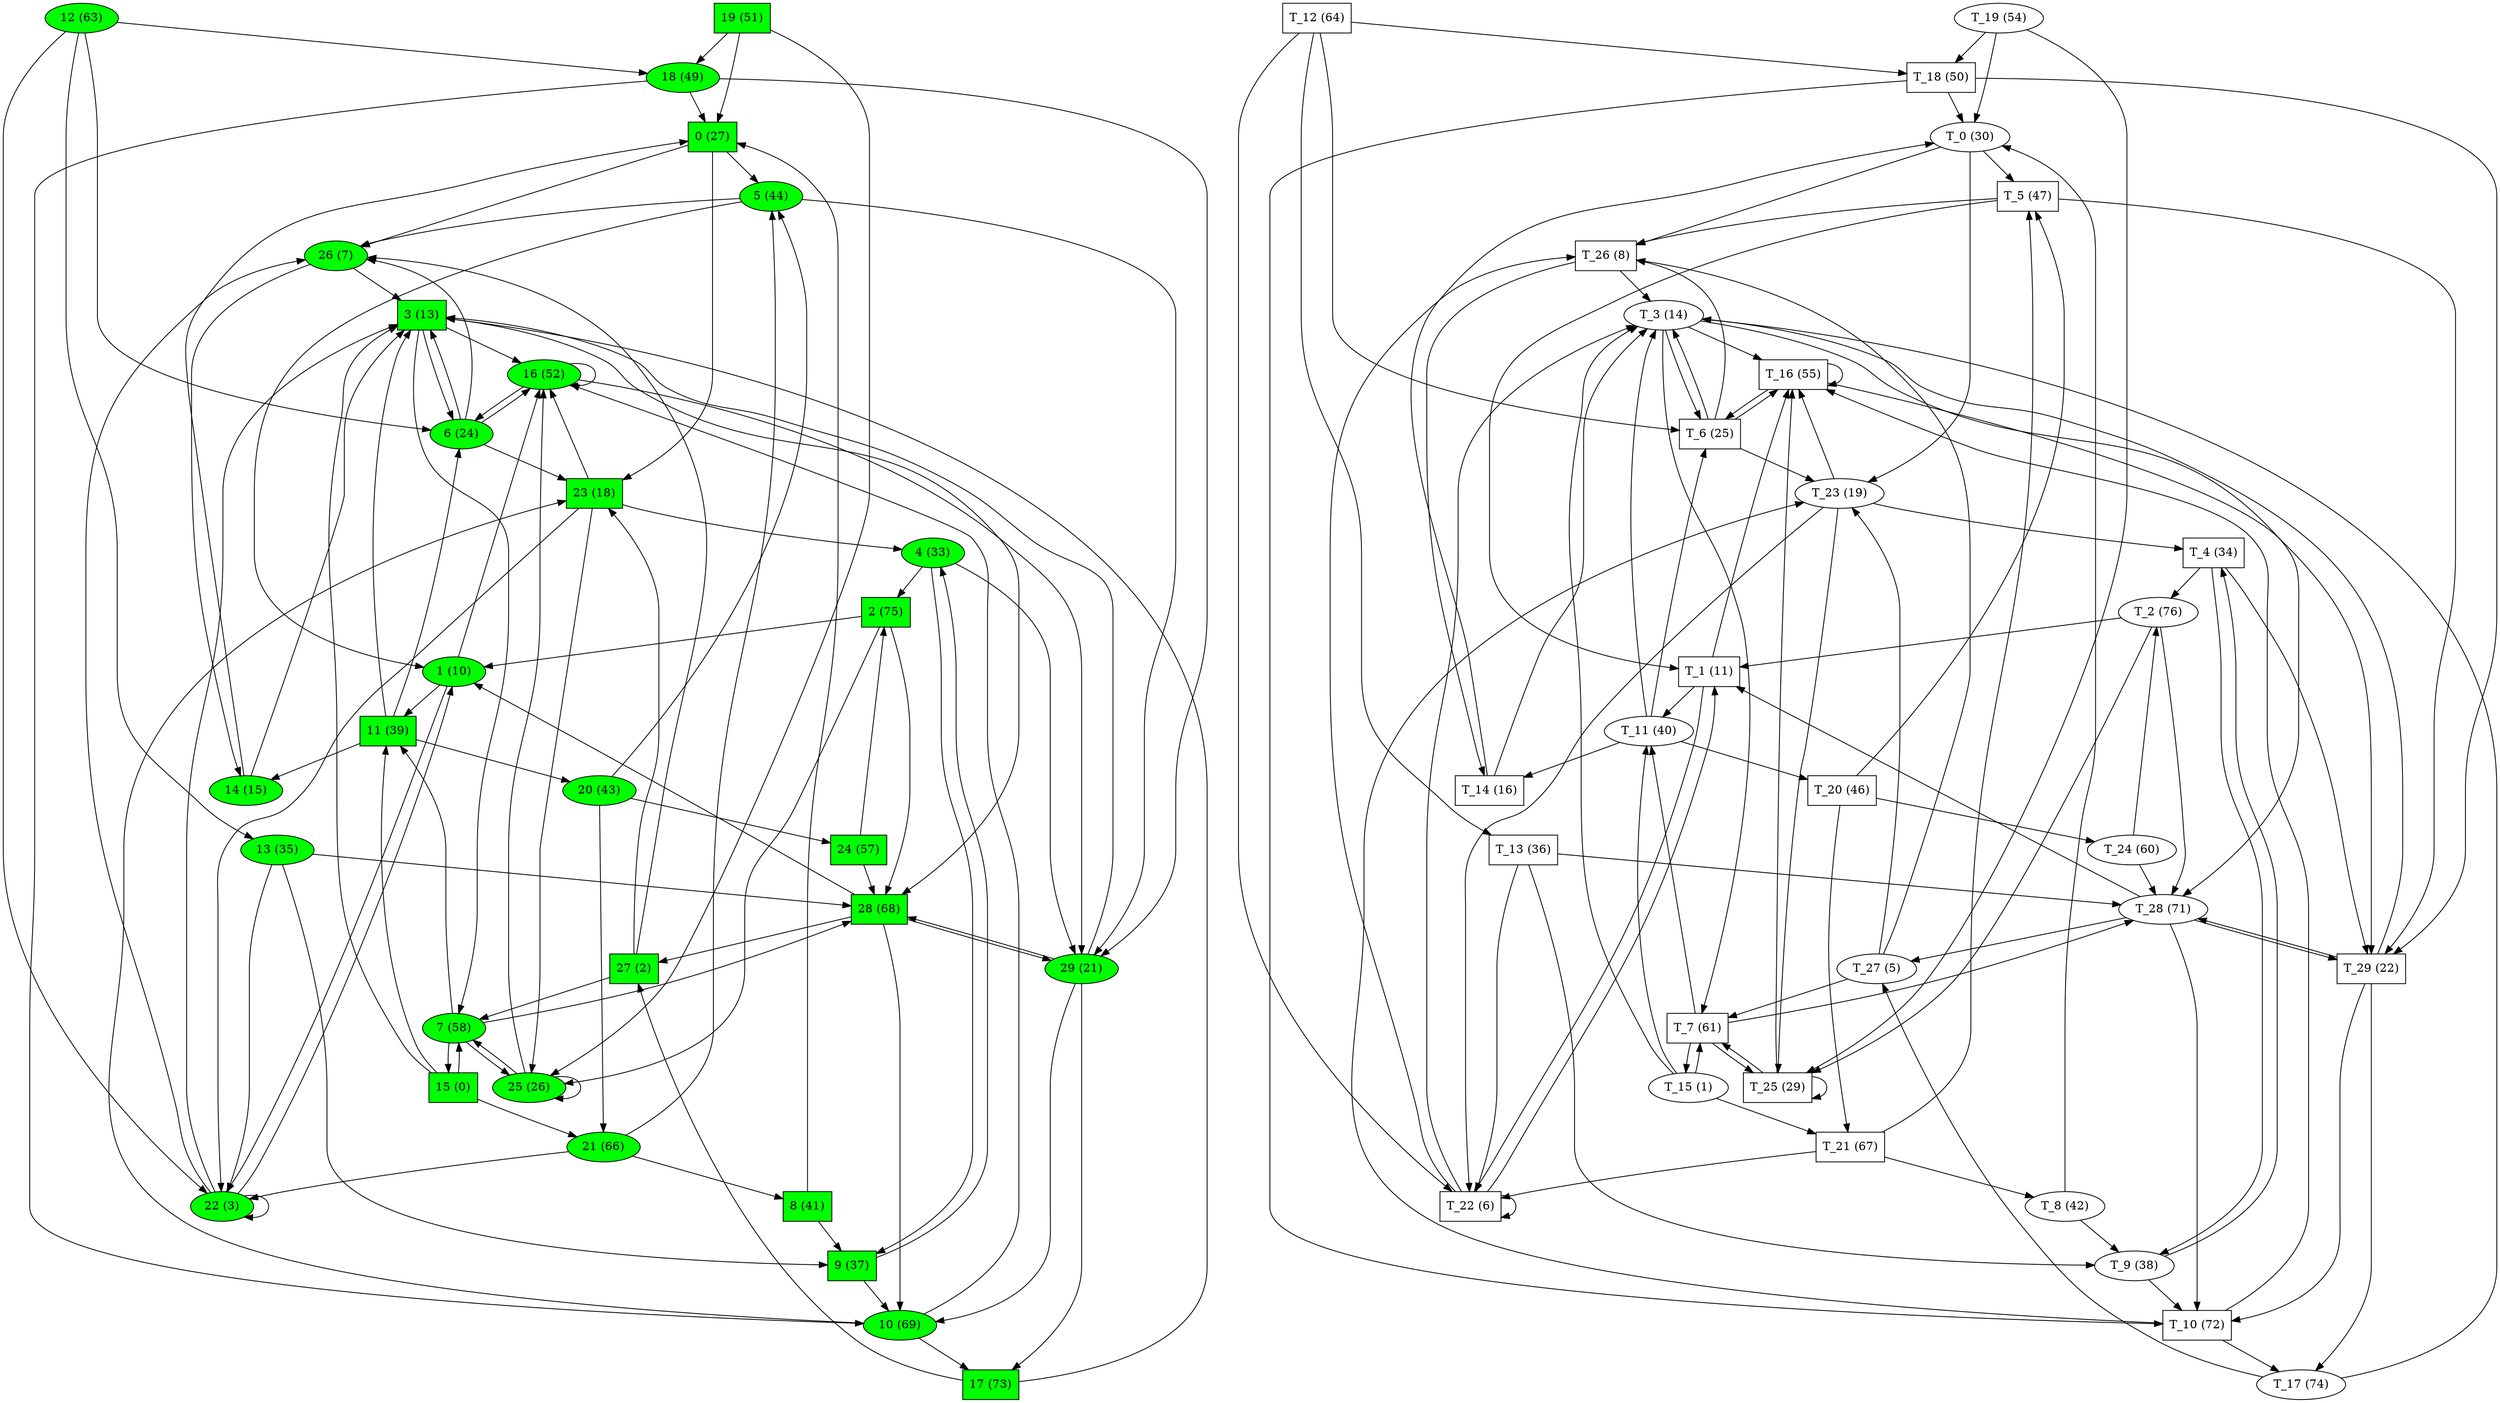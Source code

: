 digraph G { 
"0"[label="\N (27)", fillcolor=green, style=filled, shape=polygon ]
"0"->"5"
"0"->"23"
"0"->"26"
"T_0"[label="\N (30)" , color=black ]
"T_0"->"T_5"
"T_0"->"T_23"
"T_0"->"T_26"
"1"[label="\N (10)" , style=filled, fillcolor=green ]
"1"->"11"
"1"->"16"
"1"->"22"
"T_1"[label="\N (11)", color=black, shape=polygon ]
"T_1"->"T_11"
"T_1"->"T_16"
"T_1"->"T_22"
"2"[label="\N (75)", fillcolor=green, style=filled, shape=polygon ]
"2"->"1"
"2"->"25"
"2"->"28"
"T_2"[label="\N (76)" , color=black ]
"T_2"->"T_1"
"T_2"->"T_25"
"T_2"->"T_28"
"3"[label="\N (13)", fillcolor=green, style=filled, shape=polygon ]
"3"->"6"
"3"->"7"
"3"->"16"
"3"->"28"
"T_3"[label="\N (14)" , color=black ]
"T_3"->"T_6"
"T_3"->"T_7"
"T_3"->"T_16"
"T_3"->"T_28"
"4"[label="\N (33)" , style=filled, fillcolor=green ]
"4"->"2"
"4"->"9"
"4"->"29"
"T_4"[label="\N (34)", color=black, shape=polygon ]
"T_4"->"T_2"
"T_4"->"T_9"
"T_4"->"T_29"
"5"[label="\N (44)" , style=filled, fillcolor=green ]
"5"->"1"
"5"->"26"
"5"->"29"
"T_5"[label="\N (47)", color=black, shape=polygon ]
"T_5"->"T_1"
"T_5"->"T_26"
"T_5"->"T_29"
"6"[label="\N (24)" , style=filled, fillcolor=green ]
"6"->"3"
"6"->"16"
"6"->"23"
"6"->"26"
"T_6"[label="\N (25)", color=black, shape=polygon ]
"T_6"->"T_3"
"T_6"->"T_16"
"T_6"->"T_23"
"T_6"->"T_26"
"7"[label="\N (58)" , style=filled, fillcolor=green ]
"7"->"11"
"7"->"15"
"7"->"25"
"7"->"28"
"T_7"[label="\N (61)", color=black, shape=polygon ]
"T_7"->"T_11"
"T_7"->"T_15"
"T_7"->"T_25"
"T_7"->"T_28"
"8"[label="\N (41)", fillcolor=green, style=filled, shape=polygon ]
"8"->"0"
"8"->"9"
"T_8"[label="\N (42)" , color=black ]
"T_8"->"T_0"
"T_8"->"T_9"
"9"[label="\N (37)", fillcolor=green, style=filled, shape=polygon ]
"9"->"4"
"9"->"10"
"T_9"[label="\N (38)" , color=black ]
"T_9"->"T_4"
"T_9"->"T_10"
"10"[label="\N (69)" , style=filled, fillcolor=green ]
"10"->"16"
"10"->"17"
"10"->"23"
"T_10"[label="\N (72)", color=black, shape=polygon ]
"T_10"->"T_16"
"T_10"->"T_17"
"T_10"->"T_23"
"11"[label="\N (39)", fillcolor=green, style=filled, shape=polygon ]
"11"->"3"
"11"->"6"
"11"->"14"
"11"->"20"
"T_11"[label="\N (40)" , color=black ]
"T_11"->"T_3"
"T_11"->"T_6"
"T_11"->"T_14"
"T_11"->"T_20"
"12"[label="\N (63)" , style=filled, fillcolor=green ]
"12"->"6"
"12"->"13"
"12"->"18"
"12"->"22"
"T_12"[label="\N (64)", color=black, shape=polygon ]
"T_12"->"T_6"
"T_12"->"T_13"
"T_12"->"T_18"
"T_12"->"T_22"
"13"[label="\N (35)" , style=filled, fillcolor=green ]
"13"->"9"
"13"->"22"
"13"->"28"
"T_13"[label="\N (36)", color=black, shape=polygon ]
"T_13"->"T_9"
"T_13"->"T_22"
"T_13"->"T_28"
"14"[label="\N (15)" , style=filled, fillcolor=green ]
"14"->"0"
"14"->"3"
"T_14"[label="\N (16)", color=black, shape=polygon ]
"T_14"->"T_0"
"T_14"->"T_3"
"15"[label="\N (0)", fillcolor=green, style=filled, shape=polygon ]
"15"->"3"
"15"->"7"
"15"->"11"
"15"->"21"
"T_15"[label="\N (1)" , color=black ]
"T_15"->"T_3"
"T_15"->"T_7"
"T_15"->"T_11"
"T_15"->"T_21"
"16"[label="\N (52)" , style=filled, fillcolor=green ]
"16"->"6"
"16"->"16"
"16"->"29"
"T_16"[label="\N (55)", color=black, shape=polygon ]
"T_16"->"T_6"
"T_16"->"T_16"
"T_16"->"T_29"
"17"[label="\N (73)", fillcolor=green, style=filled, shape=polygon ]
"17"->"3"
"17"->"27"
"T_17"[label="\N (74)" , color=black ]
"T_17"->"T_3"
"T_17"->"T_27"
"18"[label="\N (49)" , style=filled, fillcolor=green ]
"18"->"0"
"18"->"10"
"18"->"29"
"T_18"[label="\N (50)", color=black, shape=polygon ]
"T_18"->"T_0"
"T_18"->"T_10"
"T_18"->"T_29"
"19"[label="\N (51)", fillcolor=green, style=filled, shape=polygon ]
"19"->"0"
"19"->"18"
"19"->"25"
"T_19"[label="\N (54)" , color=black ]
"T_19"->"T_0"
"T_19"->"T_18"
"T_19"->"T_25"
"20"[label="\N (43)" , style=filled, fillcolor=green ]
"20"->"5"
"20"->"21"
"20"->"24"
"T_20"[label="\N (46)", color=black, shape=polygon ]
"T_20"->"T_5"
"T_20"->"T_21"
"T_20"->"T_24"
"21"[label="\N (66)" , style=filled, fillcolor=green ]
"21"->"5"
"21"->"8"
"21"->"22"
"T_21"[label="\N (67)", color=black, shape=polygon ]
"T_21"->"T_5"
"T_21"->"T_8"
"T_21"->"T_22"
"22"[label="\N (3)" , style=filled, fillcolor=green ]
"22"->"1"
"22"->"3"
"22"->"22"
"22"->"26"
"T_22"[label="\N (6)", color=black, shape=polygon ]
"T_22"->"T_1"
"T_22"->"T_3"
"T_22"->"T_22"
"T_22"->"T_26"
"23"[label="\N (18)", fillcolor=green, style=filled, shape=polygon ]
"23"->"4"
"23"->"16"
"23"->"22"
"23"->"25"
"T_23"[label="\N (19)" , color=black ]
"T_23"->"T_4"
"T_23"->"T_16"
"T_23"->"T_22"
"T_23"->"T_25"
"24"[label="\N (57)", fillcolor=green, style=filled, shape=polygon ]
"24"->"2"
"24"->"28"
"T_24"[label="\N (60)" , color=black ]
"T_24"->"T_2"
"T_24"->"T_28"
"25"[label="\N (26)" , style=filled, fillcolor=green ]
"25"->"7"
"25"->"16"
"25"->"25"
"T_25"[label="\N (29)", color=black, shape=polygon ]
"T_25"->"T_7"
"T_25"->"T_16"
"T_25"->"T_25"
"26"[label="\N (7)" , style=filled, fillcolor=green ]
"26"->"3"
"26"->"14"
"T_26"[label="\N (8)", color=black, shape=polygon ]
"T_26"->"T_3"
"T_26"->"T_14"
"27"[label="\N (2)", fillcolor=green, style=filled, shape=polygon ]
"27"->"7"
"27"->"23"
"27"->"26"
"T_27"[label="\N (5)" , color=black ]
"T_27"->"T_7"
"T_27"->"T_23"
"T_27"->"T_26"
"28"[label="\N (68)", fillcolor=green, style=filled, shape=polygon ]
"28"->"1"
"28"->"10"
"28"->"27"
"28"->"29"
"T_28"[label="\N (71)" , color=black ]
"T_28"->"T_1"
"T_28"->"T_10"
"T_28"->"T_27"
"T_28"->"T_29"
"29"[label="\N (21)" , style=filled, fillcolor=green ]
"29"->"3"
"29"->"10"
"29"->"17"
"29"->"28"
"T_29"[label="\N (22)", color=black, shape=polygon ]
"T_29"->"T_3"
"T_29"->"T_10"
"T_29"->"T_17"
"T_29"->"T_28"
}

